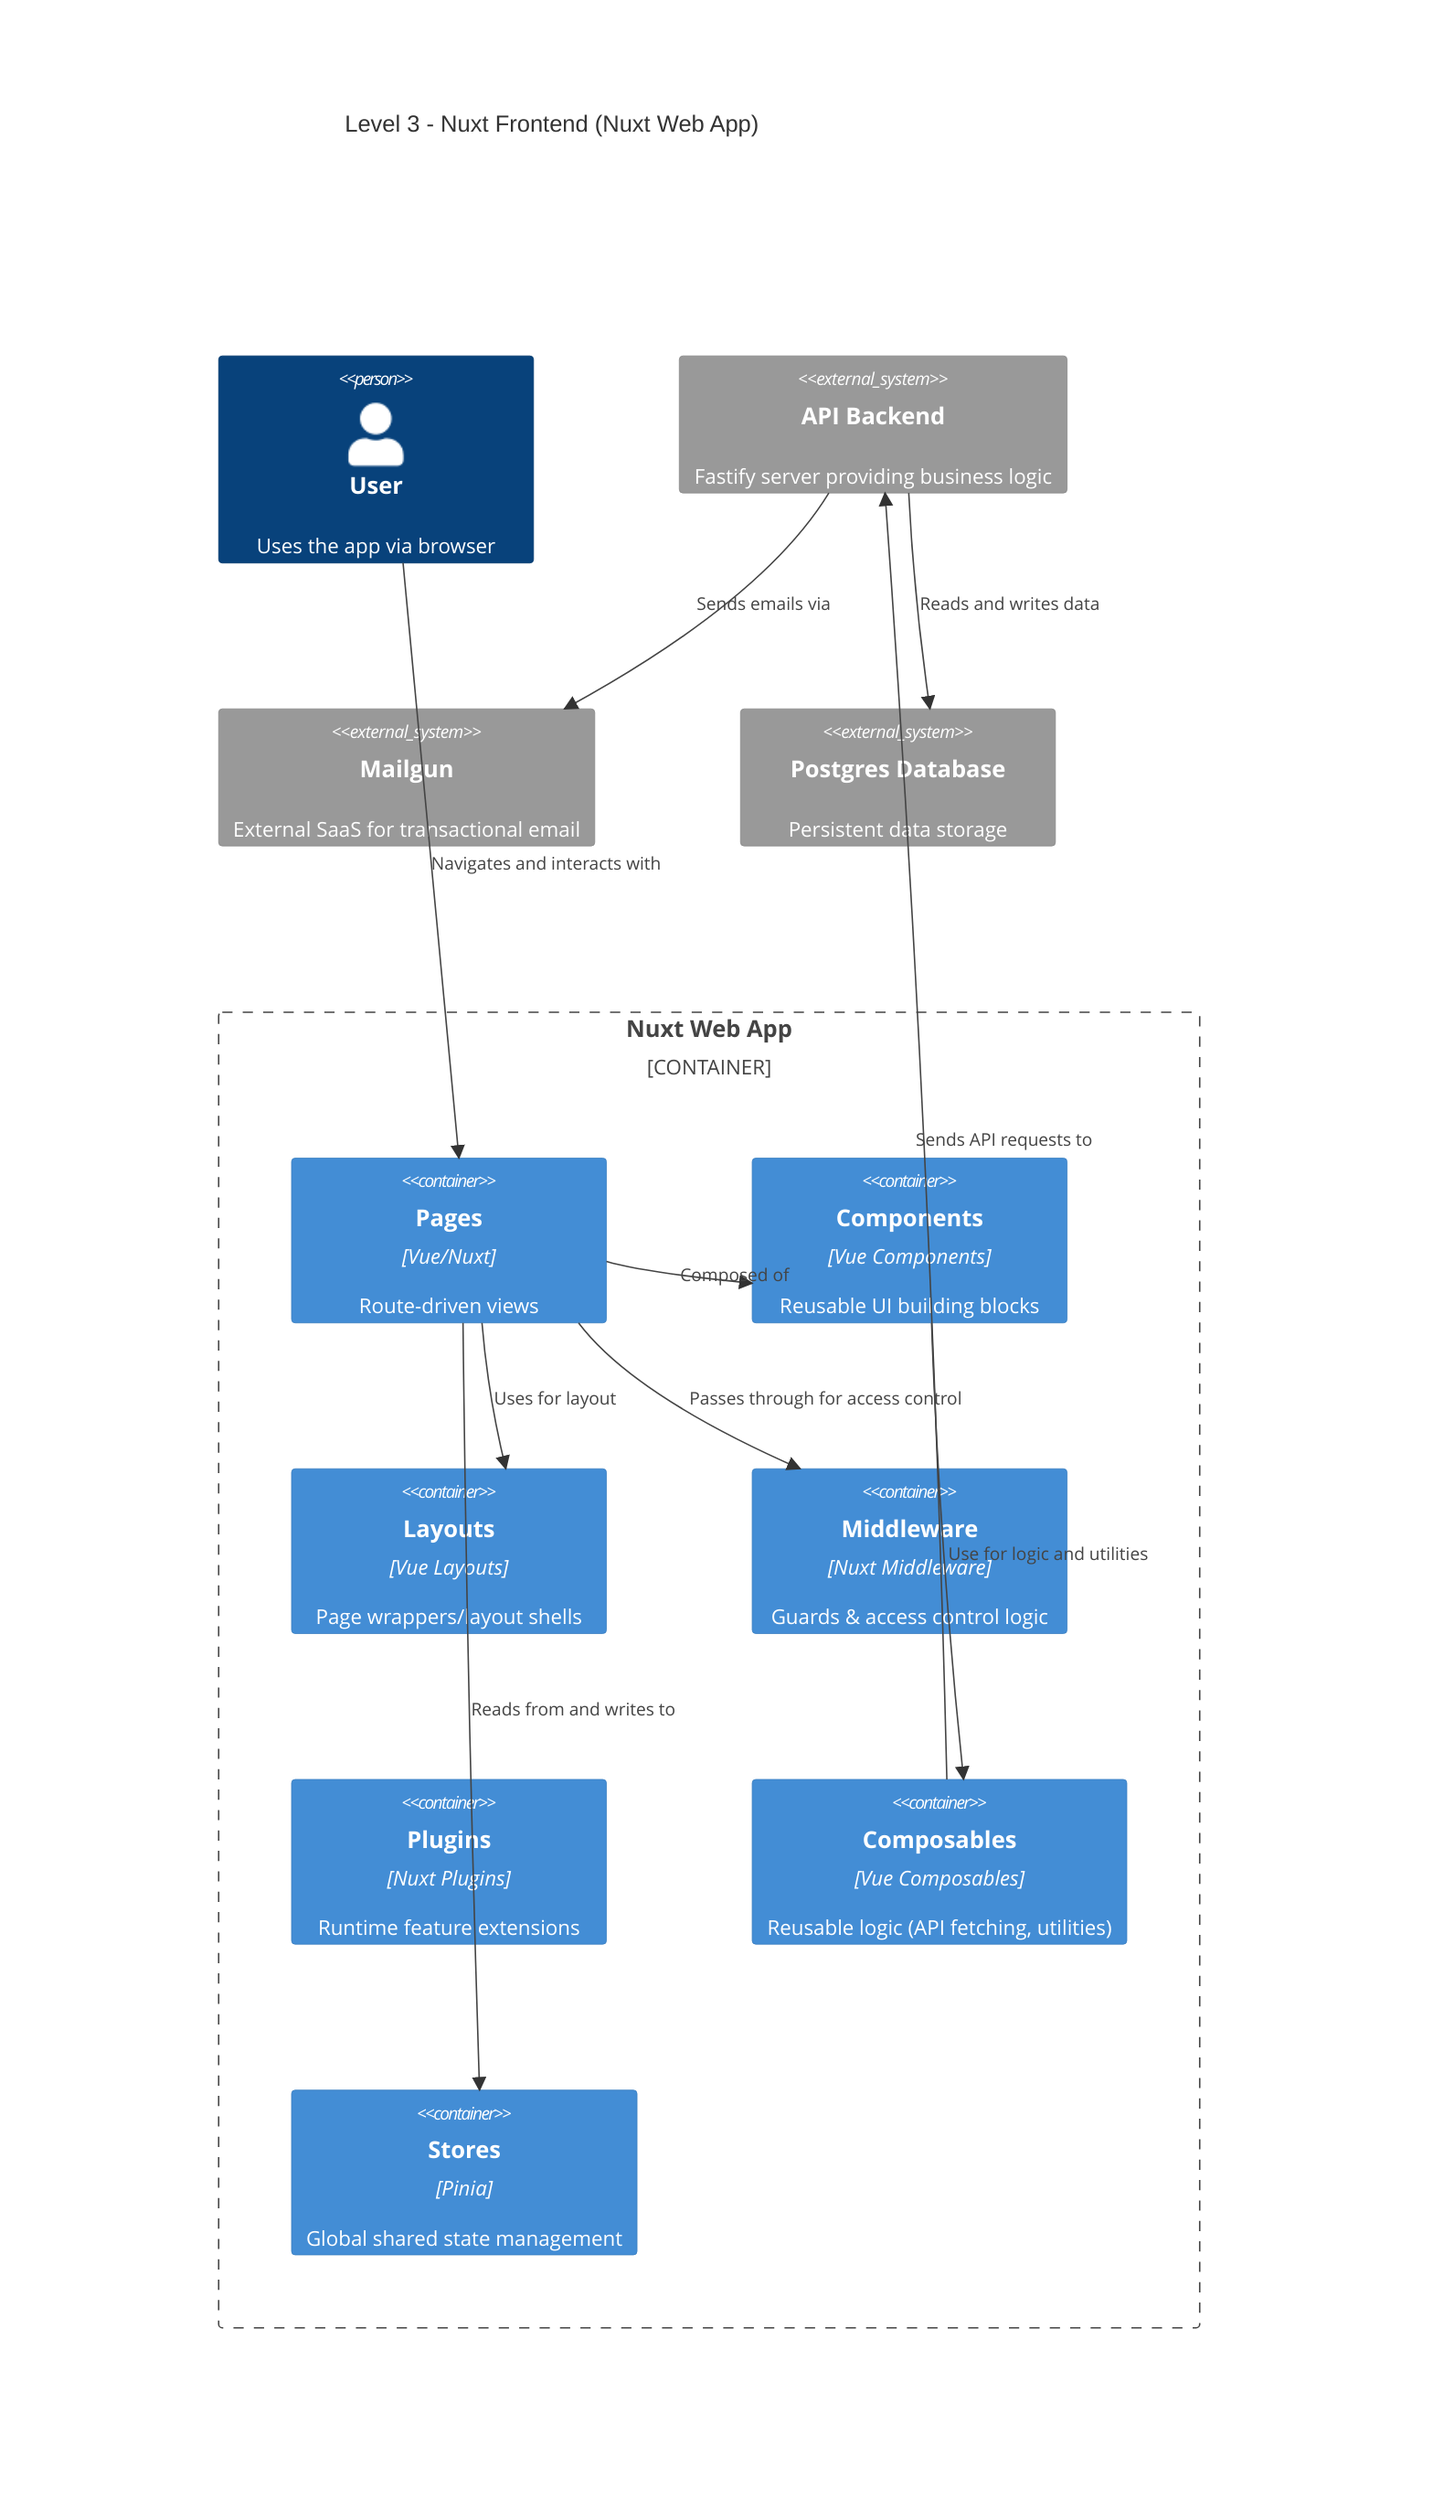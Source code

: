 C4Container
title Level 3 - Nuxt Frontend (Nuxt Web App)

Person(user, "User", "Uses the app via browser")

System_Ext(api, "API Backend", "Fastify server providing business logic")
System_Ext(mailgun, "Mailgun", "External SaaS for transactional email")
System_Ext(db, "Postgres Database", "Persistent data storage")

Container_Boundary(frontend, "Nuxt Web App") {
    Container(pages, "Pages", "Vue/Nuxt", "Route-driven views")
    Container(components, "Components", "Vue Components", "Reusable UI building blocks")
    Container(layouts, "Layouts", "Vue Layouts", "Page wrappers/layout shells")
    Container(middleware, "Middleware", "Nuxt Middleware", "Guards & access control logic")
    Container(plugins, "Plugins", "Nuxt Plugins", "Runtime feature extensions")
    Container(composables, "Composables", "Vue Composables", "Reusable logic (API fetching, utilities)")
    Container(stores, "Stores", "Pinia", "Global shared state management")
}

Rel(user, pages, "Navigates and interacts with")
Rel(pages, layouts, "Uses for layout")
Rel(pages, components, "Composed of")
Rel(pages, middleware, "Passes through for access control")
Rel(components, composables, "Use for logic and utilities")
Rel(pages, stores, "Reads from and writes to")
Rel(composables, api, "Sends API requests to")

Rel(api, mailgun, "Sends emails via")
Rel(api, db, "Reads and writes data")

UpdateLayoutConfig($c4ShapeInRow="3", $c4BoundaryInRow="1")